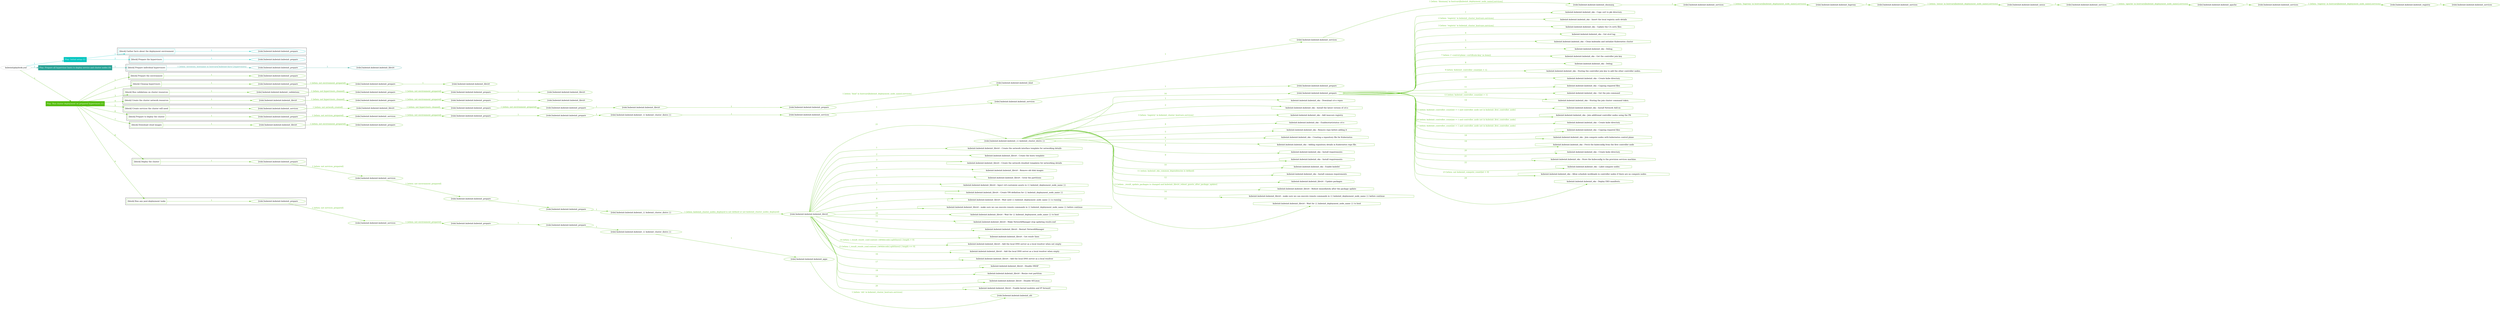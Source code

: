 digraph {
	graph [concentrate=true ordering=in rankdir=LR ratio=fill]
	edge [esep=5 sep=10]
	"kubeinit/playbook.yml" [id=root_node style=dotted]
	play_b2b6fc4a [label="Play: Initial setup (1)" color="#06c6c1" fontcolor="#ffffff" id=play_b2b6fc4a shape=box style=filled tooltip=localhost]
	"kubeinit/playbook.yml" -> play_b2b6fc4a [label="1 " color="#06c6c1" fontcolor="#06c6c1" id=edge_5f2867da labeltooltip="1 " tooltip="1 "]
	subgraph "kubeinit.kubeinit.kubeinit_prepare" {
		role_741cd48b [label="[role] kubeinit.kubeinit.kubeinit_prepare" color="#06c6c1" id=role_741cd48b tooltip="kubeinit.kubeinit.kubeinit_prepare"]
	}
	subgraph "kubeinit.kubeinit.kubeinit_prepare" {
		role_937c433e [label="[role] kubeinit.kubeinit.kubeinit_prepare" color="#06c6c1" id=role_937c433e tooltip="kubeinit.kubeinit.kubeinit_prepare"]
	}
	subgraph "Play: Initial setup (1)" {
		play_b2b6fc4a -> block_19969ffc [label=1 color="#06c6c1" fontcolor="#06c6c1" id=edge_69b855fc labeltooltip=1 tooltip=1]
		subgraph cluster_block_19969ffc {
			block_19969ffc [label="[block] Gather facts about the deployment environment" color="#06c6c1" id=block_19969ffc labeltooltip="Gather facts about the deployment environment" shape=box tooltip="Gather facts about the deployment environment"]
			block_19969ffc -> role_741cd48b [label="1 " color="#06c6c1" fontcolor="#06c6c1" id=edge_b704f8ea labeltooltip="1 " tooltip="1 "]
		}
		play_b2b6fc4a -> block_fceb0b27 [label=2 color="#06c6c1" fontcolor="#06c6c1" id=edge_4d1548db labeltooltip=2 tooltip=2]
		subgraph cluster_block_fceb0b27 {
			block_fceb0b27 [label="[block] Prepare the hypervisors" color="#06c6c1" id=block_fceb0b27 labeltooltip="Prepare the hypervisors" shape=box tooltip="Prepare the hypervisors"]
			block_fceb0b27 -> role_937c433e [label="1 " color="#06c6c1" fontcolor="#06c6c1" id=edge_d22a41a9 labeltooltip="1 " tooltip="1 "]
		}
	}
	play_5927ea03 [label="Play: Prepare all hypervisor hosts to deploy service and cluster nodes (0)" color="#2aa296" fontcolor="#ffffff" id=play_5927ea03 shape=box style=filled tooltip="Play: Prepare all hypervisor hosts to deploy service and cluster nodes (0)"]
	"kubeinit/playbook.yml" -> play_5927ea03 [label="2 " color="#2aa296" fontcolor="#2aa296" id=edge_2c62acb0 labeltooltip="2 " tooltip="2 "]
	subgraph "kubeinit.kubeinit.kubeinit_libvirt" {
		role_aad0ac37 [label="[role] kubeinit.kubeinit.kubeinit_libvirt" color="#2aa296" id=role_aad0ac37 tooltip="kubeinit.kubeinit.kubeinit_libvirt"]
	}
	subgraph "kubeinit.kubeinit.kubeinit_prepare" {
		role_a8a9d236 [label="[role] kubeinit.kubeinit.kubeinit_prepare" color="#2aa296" id=role_a8a9d236 tooltip="kubeinit.kubeinit.kubeinit_prepare"]
		role_a8a9d236 -> role_aad0ac37 [label="1 " color="#2aa296" fontcolor="#2aa296" id=edge_916a55eb labeltooltip="1 " tooltip="1 "]
	}
	subgraph "Play: Prepare all hypervisor hosts to deploy service and cluster nodes (0)" {
		play_5927ea03 -> block_832eb4ff [label=1 color="#2aa296" fontcolor="#2aa296" id=edge_a07905f7 labeltooltip=1 tooltip=1]
		subgraph cluster_block_832eb4ff {
			block_832eb4ff [label="[block] Prepare individual hypervisors" color="#2aa296" id=block_832eb4ff labeltooltip="Prepare individual hypervisors" shape=box tooltip="Prepare individual hypervisors"]
			block_832eb4ff -> role_a8a9d236 [label="1 [when: inventory_hostname in hostvars['kubeinit-facts'].hypervisors]" color="#2aa296" fontcolor="#2aa296" id=edge_050f7978 labeltooltip="1 [when: inventory_hostname in hostvars['kubeinit-facts'].hypervisors]" tooltip="1 [when: inventory_hostname in hostvars['kubeinit-facts'].hypervisors]"]
		}
	}
	play_563e5e03 [label="Play: Run cluster deployment on prepared hypervisors (1)" color="#55bd0f" fontcolor="#ffffff" id=play_563e5e03 shape=box style=filled tooltip=localhost]
	"kubeinit/playbook.yml" -> play_563e5e03 [label="3 " color="#55bd0f" fontcolor="#55bd0f" id=edge_37b553ad labeltooltip="3 " tooltip="3 "]
	subgraph "kubeinit.kubeinit.kubeinit_prepare" {
		role_10102417 [label="[role] kubeinit.kubeinit.kubeinit_prepare" color="#55bd0f" id=role_10102417 tooltip="kubeinit.kubeinit.kubeinit_prepare"]
	}
	subgraph "kubeinit.kubeinit.kubeinit_libvirt" {
		role_d0c4c673 [label="[role] kubeinit.kubeinit.kubeinit_libvirt" color="#55bd0f" id=role_d0c4c673 tooltip="kubeinit.kubeinit.kubeinit_libvirt"]
	}
	subgraph "kubeinit.kubeinit.kubeinit_prepare" {
		role_d34225a6 [label="[role] kubeinit.kubeinit.kubeinit_prepare" color="#55bd0f" id=role_d34225a6 tooltip="kubeinit.kubeinit.kubeinit_prepare"]
		role_d34225a6 -> role_d0c4c673 [label="1 " color="#55bd0f" fontcolor="#55bd0f" id=edge_bab043e2 labeltooltip="1 " tooltip="1 "]
	}
	subgraph "kubeinit.kubeinit.kubeinit_prepare" {
		role_d63dead7 [label="[role] kubeinit.kubeinit.kubeinit_prepare" color="#55bd0f" id=role_d63dead7 tooltip="kubeinit.kubeinit.kubeinit_prepare"]
		role_d63dead7 -> role_d34225a6 [label="1 [when: not environment_prepared]" color="#55bd0f" fontcolor="#55bd0f" id=edge_386b11c7 labeltooltip="1 [when: not environment_prepared]" tooltip="1 [when: not environment_prepared]"]
	}
	subgraph "kubeinit.kubeinit.kubeinit_libvirt" {
		role_4afd74bc [label="[role] kubeinit.kubeinit.kubeinit_libvirt" color="#55bd0f" id=role_4afd74bc tooltip="kubeinit.kubeinit.kubeinit_libvirt"]
	}
	subgraph "kubeinit.kubeinit.kubeinit_prepare" {
		role_6ba8f5cf [label="[role] kubeinit.kubeinit.kubeinit_prepare" color="#55bd0f" id=role_6ba8f5cf tooltip="kubeinit.kubeinit.kubeinit_prepare"]
		role_6ba8f5cf -> role_4afd74bc [label="1 " color="#55bd0f" fontcolor="#55bd0f" id=edge_7a4acb1f labeltooltip="1 " tooltip="1 "]
	}
	subgraph "kubeinit.kubeinit.kubeinit_prepare" {
		role_b59cb6fd [label="[role] kubeinit.kubeinit.kubeinit_prepare" color="#55bd0f" id=role_b59cb6fd tooltip="kubeinit.kubeinit.kubeinit_prepare"]
		role_b59cb6fd -> role_6ba8f5cf [label="1 [when: not environment_prepared]" color="#55bd0f" fontcolor="#55bd0f" id=edge_c06cda67 labeltooltip="1 [when: not environment_prepared]" tooltip="1 [when: not environment_prepared]"]
	}
	subgraph "kubeinit.kubeinit.kubeinit_validations" {
		role_86a7cd04 [label="[role] kubeinit.kubeinit.kubeinit_validations" color="#55bd0f" id=role_86a7cd04 tooltip="kubeinit.kubeinit.kubeinit_validations"]
		role_86a7cd04 -> role_b59cb6fd [label="1 [when: not hypervisors_cleaned]" color="#55bd0f" fontcolor="#55bd0f" id=edge_0f6f0036 labeltooltip="1 [when: not hypervisors_cleaned]" tooltip="1 [when: not hypervisors_cleaned]"]
	}
	subgraph "kubeinit.kubeinit.kubeinit_libvirt" {
		role_45c4d26a [label="[role] kubeinit.kubeinit.kubeinit_libvirt" color="#55bd0f" id=role_45c4d26a tooltip="kubeinit.kubeinit.kubeinit_libvirt"]
	}
	subgraph "kubeinit.kubeinit.kubeinit_prepare" {
		role_10839126 [label="[role] kubeinit.kubeinit.kubeinit_prepare" color="#55bd0f" id=role_10839126 tooltip="kubeinit.kubeinit.kubeinit_prepare"]
		role_10839126 -> role_45c4d26a [label="1 " color="#55bd0f" fontcolor="#55bd0f" id=edge_d6fa26e1 labeltooltip="1 " tooltip="1 "]
	}
	subgraph "kubeinit.kubeinit.kubeinit_prepare" {
		role_b519ceab [label="[role] kubeinit.kubeinit.kubeinit_prepare" color="#55bd0f" id=role_b519ceab tooltip="kubeinit.kubeinit.kubeinit_prepare"]
		role_b519ceab -> role_10839126 [label="1 [when: not environment_prepared]" color="#55bd0f" fontcolor="#55bd0f" id=edge_055131c8 labeltooltip="1 [when: not environment_prepared]" tooltip="1 [when: not environment_prepared]"]
	}
	subgraph "kubeinit.kubeinit.kubeinit_libvirt" {
		role_a4c10b43 [label="[role] kubeinit.kubeinit.kubeinit_libvirt" color="#55bd0f" id=role_a4c10b43 tooltip="kubeinit.kubeinit.kubeinit_libvirt"]
		role_a4c10b43 -> role_b519ceab [label="1 [when: not hypervisors_cleaned]" color="#55bd0f" fontcolor="#55bd0f" id=edge_ba63c281 labeltooltip="1 [when: not hypervisors_cleaned]" tooltip="1 [when: not hypervisors_cleaned]"]
	}
	subgraph "kubeinit.kubeinit.kubeinit_services" {
		role_ce36934d [label="[role] kubeinit.kubeinit.kubeinit_services" color="#55bd0f" id=role_ce36934d tooltip="kubeinit.kubeinit.kubeinit_services"]
	}
	subgraph "kubeinit.kubeinit.kubeinit_registry" {
		role_f4d86122 [label="[role] kubeinit.kubeinit.kubeinit_registry" color="#55bd0f" id=role_f4d86122 tooltip="kubeinit.kubeinit.kubeinit_registry"]
		role_f4d86122 -> role_ce36934d [label="1 " color="#55bd0f" fontcolor="#55bd0f" id=edge_75db94f6 labeltooltip="1 " tooltip="1 "]
	}
	subgraph "kubeinit.kubeinit.kubeinit_services" {
		role_35197287 [label="[role] kubeinit.kubeinit.kubeinit_services" color="#55bd0f" id=role_35197287 tooltip="kubeinit.kubeinit.kubeinit_services"]
		role_35197287 -> role_f4d86122 [label="1 [when: 'registry' in hostvars[kubeinit_deployment_node_name].services]" color="#55bd0f" fontcolor="#55bd0f" id=edge_65f5cc12 labeltooltip="1 [when: 'registry' in hostvars[kubeinit_deployment_node_name].services]" tooltip="1 [when: 'registry' in hostvars[kubeinit_deployment_node_name].services]"]
	}
	subgraph "kubeinit.kubeinit.kubeinit_apache" {
		role_917d1aba [label="[role] kubeinit.kubeinit.kubeinit_apache" color="#55bd0f" id=role_917d1aba tooltip="kubeinit.kubeinit.kubeinit_apache"]
		role_917d1aba -> role_35197287 [label="1 " color="#55bd0f" fontcolor="#55bd0f" id=edge_29d5b2fc labeltooltip="1 " tooltip="1 "]
	}
	subgraph "kubeinit.kubeinit.kubeinit_services" {
		role_b988384f [label="[role] kubeinit.kubeinit.kubeinit_services" color="#55bd0f" id=role_b988384f tooltip="kubeinit.kubeinit.kubeinit_services"]
		role_b988384f -> role_917d1aba [label="1 [when: 'apache' in hostvars[kubeinit_deployment_node_name].services]" color="#55bd0f" fontcolor="#55bd0f" id=edge_edc8d275 labeltooltip="1 [when: 'apache' in hostvars[kubeinit_deployment_node_name].services]" tooltip="1 [when: 'apache' in hostvars[kubeinit_deployment_node_name].services]"]
	}
	subgraph "kubeinit.kubeinit.kubeinit_nexus" {
		role_ad51a89b [label="[role] kubeinit.kubeinit.kubeinit_nexus" color="#55bd0f" id=role_ad51a89b tooltip="kubeinit.kubeinit.kubeinit_nexus"]
		role_ad51a89b -> role_b988384f [label="1 " color="#55bd0f" fontcolor="#55bd0f" id=edge_428f7feb labeltooltip="1 " tooltip="1 "]
	}
	subgraph "kubeinit.kubeinit.kubeinit_services" {
		role_0404eaf1 [label="[role] kubeinit.kubeinit.kubeinit_services" color="#55bd0f" id=role_0404eaf1 tooltip="kubeinit.kubeinit.kubeinit_services"]
		role_0404eaf1 -> role_ad51a89b [label="1 [when: 'nexus' in hostvars[kubeinit_deployment_node_name].services]" color="#55bd0f" fontcolor="#55bd0f" id=edge_8b7b7d7d labeltooltip="1 [when: 'nexus' in hostvars[kubeinit_deployment_node_name].services]" tooltip="1 [when: 'nexus' in hostvars[kubeinit_deployment_node_name].services]"]
	}
	subgraph "kubeinit.kubeinit.kubeinit_haproxy" {
		role_17e026fd [label="[role] kubeinit.kubeinit.kubeinit_haproxy" color="#55bd0f" id=role_17e026fd tooltip="kubeinit.kubeinit.kubeinit_haproxy"]
		role_17e026fd -> role_0404eaf1 [label="1 " color="#55bd0f" fontcolor="#55bd0f" id=edge_13f51922 labeltooltip="1 " tooltip="1 "]
	}
	subgraph "kubeinit.kubeinit.kubeinit_services" {
		role_36fee0bf [label="[role] kubeinit.kubeinit.kubeinit_services" color="#55bd0f" id=role_36fee0bf tooltip="kubeinit.kubeinit.kubeinit_services"]
		role_36fee0bf -> role_17e026fd [label="1 [when: 'haproxy' in hostvars[kubeinit_deployment_node_name].services]" color="#55bd0f" fontcolor="#55bd0f" id=edge_af9dd6d4 labeltooltip="1 [when: 'haproxy' in hostvars[kubeinit_deployment_node_name].services]" tooltip="1 [when: 'haproxy' in hostvars[kubeinit_deployment_node_name].services]"]
	}
	subgraph "kubeinit.kubeinit.kubeinit_dnsmasq" {
		role_3d569c0d [label="[role] kubeinit.kubeinit.kubeinit_dnsmasq" color="#55bd0f" id=role_3d569c0d tooltip="kubeinit.kubeinit.kubeinit_dnsmasq"]
		role_3d569c0d -> role_36fee0bf [label="1 " color="#55bd0f" fontcolor="#55bd0f" id=edge_fbdf90ea labeltooltip="1 " tooltip="1 "]
	}
	subgraph "kubeinit.kubeinit.kubeinit_services" {
		role_f377785f [label="[role] kubeinit.kubeinit.kubeinit_services" color="#55bd0f" id=role_f377785f tooltip="kubeinit.kubeinit.kubeinit_services"]
		role_f377785f -> role_3d569c0d [label="1 [when: 'dnsmasq' in hostvars[kubeinit_deployment_node_name].services]" color="#55bd0f" fontcolor="#55bd0f" id=edge_5c68e9f8 labeltooltip="1 [when: 'dnsmasq' in hostvars[kubeinit_deployment_node_name].services]" tooltip="1 [when: 'dnsmasq' in hostvars[kubeinit_deployment_node_name].services]"]
	}
	subgraph "kubeinit.kubeinit.kubeinit_bind" {
		role_91557c99 [label="[role] kubeinit.kubeinit.kubeinit_bind" color="#55bd0f" id=role_91557c99 tooltip="kubeinit.kubeinit.kubeinit_bind"]
		role_91557c99 -> role_f377785f [label="1 " color="#55bd0f" fontcolor="#55bd0f" id=edge_5e215e29 labeltooltip="1 " tooltip="1 "]
	}
	subgraph "kubeinit.kubeinit.kubeinit_prepare" {
		role_6fe5c7c0 [label="[role] kubeinit.kubeinit.kubeinit_prepare" color="#55bd0f" id=role_6fe5c7c0 tooltip="kubeinit.kubeinit.kubeinit_prepare"]
		role_6fe5c7c0 -> role_91557c99 [label="1 [when: 'bind' in hostvars[kubeinit_deployment_node_name].services]" color="#55bd0f" fontcolor="#55bd0f" id=edge_e9dbfb43 labeltooltip="1 [when: 'bind' in hostvars[kubeinit_deployment_node_name].services]" tooltip="1 [when: 'bind' in hostvars[kubeinit_deployment_node_name].services]"]
	}
	subgraph "kubeinit.kubeinit.kubeinit_libvirt" {
		role_616cead2 [label="[role] kubeinit.kubeinit.kubeinit_libvirt" color="#55bd0f" id=role_616cead2 tooltip="kubeinit.kubeinit.kubeinit_libvirt"]
		role_616cead2 -> role_6fe5c7c0 [label="1 " color="#55bd0f" fontcolor="#55bd0f" id=edge_16de2ac9 labeltooltip="1 " tooltip="1 "]
	}
	subgraph "kubeinit.kubeinit.kubeinit_prepare" {
		role_6526bb1b [label="[role] kubeinit.kubeinit.kubeinit_prepare" color="#55bd0f" id=role_6526bb1b tooltip="kubeinit.kubeinit.kubeinit_prepare"]
		role_6526bb1b -> role_616cead2 [label="1 " color="#55bd0f" fontcolor="#55bd0f" id=edge_0bfffe31 labeltooltip="1 " tooltip="1 "]
	}
	subgraph "kubeinit.kubeinit.kubeinit_prepare" {
		role_2f5234d2 [label="[role] kubeinit.kubeinit.kubeinit_prepare" color="#55bd0f" id=role_2f5234d2 tooltip="kubeinit.kubeinit.kubeinit_prepare"]
		role_2f5234d2 -> role_6526bb1b [label="1 [when: not environment_prepared]" color="#55bd0f" fontcolor="#55bd0f" id=edge_43a824c7 labeltooltip="1 [when: not environment_prepared]" tooltip="1 [when: not environment_prepared]"]
	}
	subgraph "kubeinit.kubeinit.kubeinit_libvirt" {
		role_86f82382 [label="[role] kubeinit.kubeinit.kubeinit_libvirt" color="#55bd0f" id=role_86f82382 tooltip="kubeinit.kubeinit.kubeinit_libvirt"]
		role_86f82382 -> role_2f5234d2 [label="1 [when: not hypervisors_cleaned]" color="#55bd0f" fontcolor="#55bd0f" id=edge_ccdfbb26 labeltooltip="1 [when: not hypervisors_cleaned]" tooltip="1 [when: not hypervisors_cleaned]"]
	}
	subgraph "kubeinit.kubeinit.kubeinit_services" {
		role_3c79b5a8 [label="[role] kubeinit.kubeinit.kubeinit_services" color="#55bd0f" id=role_3c79b5a8 tooltip="kubeinit.kubeinit.kubeinit_services"]
		role_3c79b5a8 -> role_86f82382 [label="1 [when: not network_created]" color="#55bd0f" fontcolor="#55bd0f" id=edge_27bfa1a5 labeltooltip="1 [when: not network_created]" tooltip="1 [when: not network_created]"]
	}
	subgraph "kubeinit.kubeinit.kubeinit_prepare" {
		role_a17ab797 [label="[role] kubeinit.kubeinit.kubeinit_prepare" color="#55bd0f" id=role_a17ab797 tooltip="kubeinit.kubeinit.kubeinit_prepare"]
	}
	subgraph "kubeinit.kubeinit.kubeinit_services" {
		role_e55d3dff [label="[role] kubeinit.kubeinit.kubeinit_services" color="#55bd0f" id=role_e55d3dff tooltip="kubeinit.kubeinit.kubeinit_services"]
		role_e55d3dff -> role_a17ab797 [label="1 " color="#55bd0f" fontcolor="#55bd0f" id=edge_d8895a42 labeltooltip="1 " tooltip="1 "]
	}
	subgraph "kubeinit.kubeinit.kubeinit_services" {
		role_753983d5 [label="[role] kubeinit.kubeinit.kubeinit_services" color="#55bd0f" id=role_753983d5 tooltip="kubeinit.kubeinit.kubeinit_services"]
		role_753983d5 -> role_e55d3dff [label="1 " color="#55bd0f" fontcolor="#55bd0f" id=edge_42b8aefe labeltooltip="1 " tooltip="1 "]
	}
	subgraph "kubeinit.kubeinit.kubeinit_{{ kubeinit_cluster_distro }}" {
		role_df19e21a [label="[role] kubeinit.kubeinit.kubeinit_{{ kubeinit_cluster_distro }}" color="#55bd0f" id=role_df19e21a tooltip="kubeinit.kubeinit.kubeinit_{{ kubeinit_cluster_distro }}"]
		role_df19e21a -> role_753983d5 [label="1 " color="#55bd0f" fontcolor="#55bd0f" id=edge_6b7bbad1 labeltooltip="1 " tooltip="1 "]
	}
	subgraph "kubeinit.kubeinit.kubeinit_prepare" {
		role_f56985d6 [label="[role] kubeinit.kubeinit.kubeinit_prepare" color="#55bd0f" id=role_f56985d6 tooltip="kubeinit.kubeinit.kubeinit_prepare"]
		role_f56985d6 -> role_df19e21a [label="1 " color="#55bd0f" fontcolor="#55bd0f" id=edge_5865b119 labeltooltip="1 " tooltip="1 "]
	}
	subgraph "kubeinit.kubeinit.kubeinit_prepare" {
		role_063dc4be [label="[role] kubeinit.kubeinit.kubeinit_prepare" color="#55bd0f" id=role_063dc4be tooltip="kubeinit.kubeinit.kubeinit_prepare"]
		role_063dc4be -> role_f56985d6 [label="1 " color="#55bd0f" fontcolor="#55bd0f" id=edge_40dc8620 labeltooltip="1 " tooltip="1 "]
	}
	subgraph "kubeinit.kubeinit.kubeinit_services" {
		role_98aaf538 [label="[role] kubeinit.kubeinit.kubeinit_services" color="#55bd0f" id=role_98aaf538 tooltip="kubeinit.kubeinit.kubeinit_services"]
		role_98aaf538 -> role_063dc4be [label="1 [when: not environment_prepared]" color="#55bd0f" fontcolor="#55bd0f" id=edge_b28569bf labeltooltip="1 [when: not environment_prepared]" tooltip="1 [when: not environment_prepared]"]
	}
	subgraph "kubeinit.kubeinit.kubeinit_prepare" {
		role_44e07fd7 [label="[role] kubeinit.kubeinit.kubeinit_prepare" color="#55bd0f" id=role_44e07fd7 tooltip="kubeinit.kubeinit.kubeinit_prepare"]
		role_44e07fd7 -> role_98aaf538 [label="1 [when: not services_prepared]" color="#55bd0f" fontcolor="#55bd0f" id=edge_7c29568b labeltooltip="1 [when: not services_prepared]" tooltip="1 [when: not services_prepared]"]
	}
	subgraph "kubeinit.kubeinit.kubeinit_prepare" {
		role_a0cf495c [label="[role] kubeinit.kubeinit.kubeinit_prepare" color="#55bd0f" id=role_a0cf495c tooltip="kubeinit.kubeinit.kubeinit_prepare"]
	}
	subgraph "kubeinit.kubeinit.kubeinit_libvirt" {
		role_dc7e950a [label="[role] kubeinit.kubeinit.kubeinit_libvirt" color="#55bd0f" id=role_dc7e950a tooltip="kubeinit.kubeinit.kubeinit_libvirt"]
		role_dc7e950a -> role_a0cf495c [label="1 [when: not environment_prepared]" color="#55bd0f" fontcolor="#55bd0f" id=edge_6dffb236 labeltooltip="1 [when: not environment_prepared]" tooltip="1 [when: not environment_prepared]"]
	}
	subgraph "kubeinit.kubeinit.kubeinit_prepare" {
		role_6c5bedc7 [label="[role] kubeinit.kubeinit.kubeinit_prepare" color="#55bd0f" id=role_6c5bedc7 tooltip="kubeinit.kubeinit.kubeinit_prepare"]
		task_6e0f879b [label="kubeinit.kubeinit.kubeinit_eks : Copy cert to pki directory" color="#55bd0f" id=task_6e0f879b shape=octagon tooltip="kubeinit.kubeinit.kubeinit_eks : Copy cert to pki directory"]
		role_6c5bedc7 -> task_6e0f879b [label="1 " color="#55bd0f" fontcolor="#55bd0f" id=edge_49c97644 labeltooltip="1 " tooltip="1 "]
		task_5417537b [label="kubeinit.kubeinit.kubeinit_eks : Insert the local registry auth details" color="#55bd0f" id=task_5417537b shape=octagon tooltip="kubeinit.kubeinit.kubeinit_eks : Insert the local registry auth details"]
		role_6c5bedc7 -> task_5417537b [label="2 [when: 'registry' in kubeinit_cluster_hostvars.services]" color="#55bd0f" fontcolor="#55bd0f" id=edge_ba0eb10b labeltooltip="2 [when: 'registry' in kubeinit_cluster_hostvars.services]" tooltip="2 [when: 'registry' in kubeinit_cluster_hostvars.services]"]
		task_dd6b87aa [label="kubeinit.kubeinit.kubeinit_eks : Update the CA certs files" color="#55bd0f" id=task_dd6b87aa shape=octagon tooltip="kubeinit.kubeinit.kubeinit_eks : Update the CA certs files"]
		role_6c5bedc7 -> task_dd6b87aa [label="3 [when: 'registry' in kubeinit_cluster_hostvars.services]" color="#55bd0f" fontcolor="#55bd0f" id=edge_cd67417b labeltooltip="3 [when: 'registry' in kubeinit_cluster_hostvars.services]" tooltip="3 [when: 'registry' in kubeinit_cluster_hostvars.services]"]
		task_59e36f32 [label="kubeinit.kubeinit.kubeinit_eks : Get etcd tag" color="#55bd0f" id=task_59e36f32 shape=octagon tooltip="kubeinit.kubeinit.kubeinit_eks : Get etcd tag"]
		role_6c5bedc7 -> task_59e36f32 [label="4 " color="#55bd0f" fontcolor="#55bd0f" id=edge_f5d36162 labeltooltip="4 " tooltip="4 "]
		task_3682e025 [label="kubeinit.kubeinit.kubeinit_eks : Clean kubeadm and initialize Kubernetes cluster" color="#55bd0f" id=task_3682e025 shape=octagon tooltip="kubeinit.kubeinit.kubeinit_eks : Clean kubeadm and initialize Kubernetes cluster"]
		role_6c5bedc7 -> task_3682e025 [label="5 " color="#55bd0f" fontcolor="#55bd0f" id=edge_227a28a5 labeltooltip="5 " tooltip="5 "]
		task_2a9cd0e5 [label="kubeinit.kubeinit.kubeinit_eks : Debug" color="#55bd0f" id=task_2a9cd0e5 shape=octagon tooltip="kubeinit.kubeinit.kubeinit_eks : Debug"]
		role_6c5bedc7 -> task_2a9cd0e5 [label="6 " color="#55bd0f" fontcolor="#55bd0f" id=edge_f94942d4 labeltooltip="6 " tooltip="6 "]
		task_d2b61e2e [label="kubeinit.kubeinit.kubeinit_eks : Get the controller join key" color="#55bd0f" id=task_d2b61e2e shape=octagon tooltip="kubeinit.kubeinit.kubeinit_eks : Get the controller join key"]
		role_6c5bedc7 -> task_d2b61e2e [label="7 [when: ('--control-plane --certificate-key' in item)]" color="#55bd0f" fontcolor="#55bd0f" id=edge_652797b3 labeltooltip="7 [when: ('--control-plane --certificate-key' in item)]" tooltip="7 [when: ('--control-plane --certificate-key' in item)]"]
		task_031cf492 [label="kubeinit.kubeinit.kubeinit_eks : Debug" color="#55bd0f" id=task_031cf492 shape=octagon tooltip="kubeinit.kubeinit.kubeinit_eks : Debug"]
		role_6c5bedc7 -> task_031cf492 [label="8 " color="#55bd0f" fontcolor="#55bd0f" id=edge_c0bb67ae labeltooltip="8 " tooltip="8 "]
		task_c50d70de [label="kubeinit.kubeinit.kubeinit_eks : Storing the controller join key to add the other controller nodes." color="#55bd0f" id=task_c50d70de shape=octagon tooltip="kubeinit.kubeinit.kubeinit_eks : Storing the controller join key to add the other controller nodes."]
		role_6c5bedc7 -> task_c50d70de [label="9 [when: kubeinit_controller_count|int > 1]" color="#55bd0f" fontcolor="#55bd0f" id=edge_a7b4152d labeltooltip="9 [when: kubeinit_controller_count|int > 1]" tooltip="9 [when: kubeinit_controller_count|int > 1]"]
		task_c6c41fb7 [label="kubeinit.kubeinit.kubeinit_eks : Create kube directory" color="#55bd0f" id=task_c6c41fb7 shape=octagon tooltip="kubeinit.kubeinit.kubeinit_eks : Create kube directory"]
		role_6c5bedc7 -> task_c6c41fb7 [label="10 " color="#55bd0f" fontcolor="#55bd0f" id=edge_5abb5e0b labeltooltip="10 " tooltip="10 "]
		task_4dad8872 [label="kubeinit.kubeinit.kubeinit_eks : Copying required files" color="#55bd0f" id=task_4dad8872 shape=octagon tooltip="kubeinit.kubeinit.kubeinit_eks : Copying required files"]
		role_6c5bedc7 -> task_4dad8872 [label="11 " color="#55bd0f" fontcolor="#55bd0f" id=edge_f4fdfb11 labeltooltip="11 " tooltip="11 "]
		task_675c75d3 [label="kubeinit.kubeinit.kubeinit_eks : Get the join command" color="#55bd0f" id=task_675c75d3 shape=octagon tooltip="kubeinit.kubeinit.kubeinit_eks : Get the join command"]
		role_6c5bedc7 -> task_675c75d3 [label="12 " color="#55bd0f" fontcolor="#55bd0f" id=edge_4b3bfb47 labeltooltip="12 " tooltip="12 "]
		task_d30171ff [label="kubeinit.kubeinit.kubeinit_eks : Storing the join cluster command token." color="#55bd0f" id=task_d30171ff shape=octagon tooltip="kubeinit.kubeinit.kubeinit_eks : Storing the join cluster command token."]
		role_6c5bedc7 -> task_d30171ff [label="13 [when: kubeinit_controller_count|int > 1]" color="#55bd0f" fontcolor="#55bd0f" id=edge_fc35f903 labeltooltip="13 [when: kubeinit_controller_count|int > 1]" tooltip="13 [when: kubeinit_controller_count|int > 1]"]
		task_c9f4bf2e [label="kubeinit.kubeinit.kubeinit_eks : Install Network Add-on" color="#55bd0f" id=task_c9f4bf2e shape=octagon tooltip="kubeinit.kubeinit.kubeinit_eks : Install Network Add-on"]
		role_6c5bedc7 -> task_c9f4bf2e [label="14 " color="#55bd0f" fontcolor="#55bd0f" id=edge_b0cc0cdb labeltooltip="14 " tooltip="14 "]
		task_2c3be7a7 [label="kubeinit.kubeinit.kubeinit_eks : Join additional controller nodes using the PK" color="#55bd0f" id=task_2c3be7a7 shape=octagon tooltip="kubeinit.kubeinit.kubeinit_eks : Join additional controller nodes using the PK"]
		role_6c5bedc7 -> task_2c3be7a7 [label="15 [when: kubeinit_controller_count|int > 1 and controller_node not in kubeinit_first_controller_node]" color="#55bd0f" fontcolor="#55bd0f" id=edge_65e3809f labeltooltip="15 [when: kubeinit_controller_count|int > 1 and controller_node not in kubeinit_first_controller_node]" tooltip="15 [when: kubeinit_controller_count|int > 1 and controller_node not in kubeinit_first_controller_node]"]
		task_fb5ee749 [label="kubeinit.kubeinit.kubeinit_eks : Create kube directory" color="#55bd0f" id=task_fb5ee749 shape=octagon tooltip="kubeinit.kubeinit.kubeinit_eks : Create kube directory"]
		role_6c5bedc7 -> task_fb5ee749 [label="16 [when: kubeinit_controller_count|int > 1 and controller_node not in kubeinit_first_controller_node]" color="#55bd0f" fontcolor="#55bd0f" id=edge_cef201e7 labeltooltip="16 [when: kubeinit_controller_count|int > 1 and controller_node not in kubeinit_first_controller_node]" tooltip="16 [when: kubeinit_controller_count|int > 1 and controller_node not in kubeinit_first_controller_node]"]
		task_b5a5e94a [label="kubeinit.kubeinit.kubeinit_eks : Copying required files" color="#55bd0f" id=task_b5a5e94a shape=octagon tooltip="kubeinit.kubeinit.kubeinit_eks : Copying required files"]
		role_6c5bedc7 -> task_b5a5e94a [label="17 [when: kubeinit_controller_count|int > 1 and controller_node not in kubeinit_first_controller_node]" color="#55bd0f" fontcolor="#55bd0f" id=edge_903628ae labeltooltip="17 [when: kubeinit_controller_count|int > 1 and controller_node not in kubeinit_first_controller_node]" tooltip="17 [when: kubeinit_controller_count|int > 1 and controller_node not in kubeinit_first_controller_node]"]
		task_41e34795 [label="kubeinit.kubeinit.kubeinit_eks : Join compute nodes with kubernetes control plane" color="#55bd0f" id=task_41e34795 shape=octagon tooltip="kubeinit.kubeinit.kubeinit_eks : Join compute nodes with kubernetes control plane"]
		role_6c5bedc7 -> task_41e34795 [label="18 " color="#55bd0f" fontcolor="#55bd0f" id=edge_9020c46f labeltooltip="18 " tooltip="18 "]
		task_61515212 [label="kubeinit.kubeinit.kubeinit_eks : Fetch the kubeconfig from the first controller node" color="#55bd0f" id=task_61515212 shape=octagon tooltip="kubeinit.kubeinit.kubeinit_eks : Fetch the kubeconfig from the first controller node"]
		role_6c5bedc7 -> task_61515212 [label="19 " color="#55bd0f" fontcolor="#55bd0f" id=edge_e1d7ec74 labeltooltip="19 " tooltip="19 "]
		task_53f459e6 [label="kubeinit.kubeinit.kubeinit_eks : Create kube directory" color="#55bd0f" id=task_53f459e6 shape=octagon tooltip="kubeinit.kubeinit.kubeinit_eks : Create kube directory"]
		role_6c5bedc7 -> task_53f459e6 [label="20 " color="#55bd0f" fontcolor="#55bd0f" id=edge_be3680da labeltooltip="20 " tooltip="20 "]
		task_1e63da56 [label="kubeinit.kubeinit.kubeinit_eks : Store the kubeconfig to the provision services machine." color="#55bd0f" id=task_1e63da56 shape=octagon tooltip="kubeinit.kubeinit.kubeinit_eks : Store the kubeconfig to the provision services machine."]
		role_6c5bedc7 -> task_1e63da56 [label="21 " color="#55bd0f" fontcolor="#55bd0f" id=edge_a21c7a07 labeltooltip="21 " tooltip="21 "]
		task_6816a950 [label="kubeinit.kubeinit.kubeinit_eks : Label compute nodes" color="#55bd0f" id=task_6816a950 shape=octagon tooltip="kubeinit.kubeinit.kubeinit_eks : Label compute nodes"]
		role_6c5bedc7 -> task_6816a950 [label="22 " color="#55bd0f" fontcolor="#55bd0f" id=edge_9a0d5d3f labeltooltip="22 " tooltip="22 "]
		task_7feea789 [label="kubeinit.kubeinit.kubeinit_eks : Allow schedule workloads in controller nodes if there are no compute nodes" color="#55bd0f" id=task_7feea789 shape=octagon tooltip="kubeinit.kubeinit.kubeinit_eks : Allow schedule workloads in controller nodes if there are no compute nodes"]
		role_6c5bedc7 -> task_7feea789 [label="23 [when: not kubeinit_compute_count|int > 0]" color="#55bd0f" fontcolor="#55bd0f" id=edge_cf2c75ed labeltooltip="23 [when: not kubeinit_compute_count|int > 0]" tooltip="23 [when: not kubeinit_compute_count|int > 0]"]
		task_c3837111 [label="kubeinit.kubeinit.kubeinit_eks : Deploy EKS manifests." color="#55bd0f" id=task_c3837111 shape=octagon tooltip="kubeinit.kubeinit.kubeinit_eks : Deploy EKS manifests."]
		role_6c5bedc7 -> task_c3837111 [label="24 " color="#55bd0f" fontcolor="#55bd0f" id=edge_825f4ced labeltooltip="24 " tooltip="24 "]
	}
	subgraph "kubeinit.kubeinit.kubeinit_{{ kubeinit_cluster_distro }}" {
		role_54cfb59c [label="[role] kubeinit.kubeinit.kubeinit_{{ kubeinit_cluster_distro }}" color="#55bd0f" id=role_54cfb59c tooltip="kubeinit.kubeinit.kubeinit_{{ kubeinit_cluster_distro }}"]
		task_9127cbfe [label="kubeinit.kubeinit.kubeinit_eks : Download cri-o repos" color="#55bd0f" id=task_9127cbfe shape=octagon tooltip="kubeinit.kubeinit.kubeinit_eks : Download cri-o repos"]
		role_54cfb59c -> task_9127cbfe [label="1 " color="#55bd0f" fontcolor="#55bd0f" id=edge_ea713248 labeltooltip="1 " tooltip="1 "]
		task_879512de [label="kubeinit.kubeinit.kubeinit_eks : Install the latest version of cri-o" color="#55bd0f" id=task_879512de shape=octagon tooltip="kubeinit.kubeinit.kubeinit_eks : Install the latest version of cri-o"]
		role_54cfb59c -> task_879512de [label="2 " color="#55bd0f" fontcolor="#55bd0f" id=edge_8c258de2 labeltooltip="2 " tooltip="2 "]
		task_298cce9e [label="kubeinit.kubeinit.kubeinit_eks : Add insecure registry" color="#55bd0f" id=task_298cce9e shape=octagon tooltip="kubeinit.kubeinit.kubeinit_eks : Add insecure registry"]
		role_54cfb59c -> task_298cce9e [label="3 [when: 'registry' in kubeinit_cluster_hostvars.services]" color="#55bd0f" fontcolor="#55bd0f" id=edge_31eeef80 labeltooltip="3 [when: 'registry' in kubeinit_cluster_hostvars.services]" tooltip="3 [when: 'registry' in kubeinit_cluster_hostvars.services]"]
		task_81ae749f [label="kubeinit.kubeinit.kubeinit_eks : Enable/start/status cri-o" color="#55bd0f" id=task_81ae749f shape=octagon tooltip="kubeinit.kubeinit.kubeinit_eks : Enable/start/status cri-o"]
		role_54cfb59c -> task_81ae749f [label="4 " color="#55bd0f" fontcolor="#55bd0f" id=edge_cee3953f labeltooltip="4 " tooltip="4 "]
		task_d23946e1 [label="kubeinit.kubeinit.kubeinit_eks : Remove repo before adding it" color="#55bd0f" id=task_d23946e1 shape=octagon tooltip="kubeinit.kubeinit.kubeinit_eks : Remove repo before adding it"]
		role_54cfb59c -> task_d23946e1 [label="5 " color="#55bd0f" fontcolor="#55bd0f" id=edge_29c7120e labeltooltip="5 " tooltip="5 "]
		task_500aeaf9 [label="kubeinit.kubeinit.kubeinit_eks : Creating a repository file for Kubernetes" color="#55bd0f" id=task_500aeaf9 shape=octagon tooltip="kubeinit.kubeinit.kubeinit_eks : Creating a repository file for Kubernetes"]
		role_54cfb59c -> task_500aeaf9 [label="6 " color="#55bd0f" fontcolor="#55bd0f" id=edge_48375fb0 labeltooltip="6 " tooltip="6 "]
		task_7e90bbed [label="kubeinit.kubeinit.kubeinit_eks : Adding repository details in Kubernetes repo file." color="#55bd0f" id=task_7e90bbed shape=octagon tooltip="kubeinit.kubeinit.kubeinit_eks : Adding repository details in Kubernetes repo file."]
		role_54cfb59c -> task_7e90bbed [label="7 " color="#55bd0f" fontcolor="#55bd0f" id=edge_7cf19a52 labeltooltip="7 " tooltip="7 "]
		task_21a0ca4f [label="kubeinit.kubeinit.kubeinit_eks : Install requirements" color="#55bd0f" id=task_21a0ca4f shape=octagon tooltip="kubeinit.kubeinit.kubeinit_eks : Install requirements"]
		role_54cfb59c -> task_21a0ca4f [label="8 " color="#55bd0f" fontcolor="#55bd0f" id=edge_42ee2acd labeltooltip="8 " tooltip="8 "]
		task_f0745415 [label="kubeinit.kubeinit.kubeinit_eks : Install requirements" color="#55bd0f" id=task_f0745415 shape=octagon tooltip="kubeinit.kubeinit.kubeinit_eks : Install requirements"]
		role_54cfb59c -> task_f0745415 [label="9 " color="#55bd0f" fontcolor="#55bd0f" id=edge_6d0e33df labeltooltip="9 " tooltip="9 "]
		task_bab0f17c [label="kubeinit.kubeinit.kubeinit_eks : Enable kubelet" color="#55bd0f" id=task_bab0f17c shape=octagon tooltip="kubeinit.kubeinit.kubeinit_eks : Enable kubelet"]
		role_54cfb59c -> task_bab0f17c [label="10 " color="#55bd0f" fontcolor="#55bd0f" id=edge_6f46a571 labeltooltip="10 " tooltip="10 "]
		task_29d18c6a [label="kubeinit.kubeinit.kubeinit_eks : Install common requirements" color="#55bd0f" id=task_29d18c6a shape=octagon tooltip="kubeinit.kubeinit.kubeinit_eks : Install common requirements"]
		role_54cfb59c -> task_29d18c6a [label="11 [when: kubeinit_eks_common_dependencies is defined]" color="#55bd0f" fontcolor="#55bd0f" id=edge_4ae7626a labeltooltip="11 [when: kubeinit_eks_common_dependencies is defined]" tooltip="11 [when: kubeinit_eks_common_dependencies is defined]"]
		task_c9173e41 [label="kubeinit.kubeinit.kubeinit_libvirt : Update packages" color="#55bd0f" id=task_c9173e41 shape=octagon tooltip="kubeinit.kubeinit.kubeinit_libvirt : Update packages"]
		role_54cfb59c -> task_c9173e41 [label="12 " color="#55bd0f" fontcolor="#55bd0f" id=edge_0cb6a1d1 labeltooltip="12 " tooltip="12 "]
		task_9ebb3c78 [label="kubeinit.kubeinit.kubeinit_libvirt : Reboot immediately after the package update" color="#55bd0f" id=task_9ebb3c78 shape=octagon tooltip="kubeinit.kubeinit.kubeinit_libvirt : Reboot immediately after the package update"]
		role_54cfb59c -> task_9ebb3c78 [label="13 [when: _result_update_packages is changed and kubeinit_libvirt_reboot_guests_after_package_update]" color="#55bd0f" fontcolor="#55bd0f" id=edge_a5ccbacc labeltooltip="13 [when: _result_update_packages is changed and kubeinit_libvirt_reboot_guests_after_package_update]" tooltip="13 [when: _result_update_packages is changed and kubeinit_libvirt_reboot_guests_after_package_update]"]
		task_4ab29493 [label="kubeinit.kubeinit.kubeinit_libvirt : make sure we can execute remote commands in {{ kubeinit_deployment_node_name }} before continue" color="#55bd0f" id=task_4ab29493 shape=octagon tooltip="kubeinit.kubeinit.kubeinit_libvirt : make sure we can execute remote commands in {{ kubeinit_deployment_node_name }} before continue"]
		role_54cfb59c -> task_4ab29493 [label="14 " color="#55bd0f" fontcolor="#55bd0f" id=edge_4445e4a5 labeltooltip="14 " tooltip="14 "]
		task_2bb19243 [label="kubeinit.kubeinit.kubeinit_libvirt : Wait for {{ kubeinit_deployment_node_name }} to boot" color="#55bd0f" id=task_2bb19243 shape=octagon tooltip="kubeinit.kubeinit.kubeinit_libvirt : Wait for {{ kubeinit_deployment_node_name }} to boot"]
		role_54cfb59c -> task_2bb19243 [label="15 " color="#55bd0f" fontcolor="#55bd0f" id=edge_603352d4 labeltooltip="15 " tooltip="15 "]
		role_54cfb59c -> role_6c5bedc7 [label="16 " color="#55bd0f" fontcolor="#55bd0f" id=edge_9b7413fe labeltooltip="16 " tooltip="16 "]
	}
	subgraph "kubeinit.kubeinit.kubeinit_libvirt" {
		role_4ec795e3 [label="[role] kubeinit.kubeinit.kubeinit_libvirt" color="#55bd0f" id=role_4ec795e3 tooltip="kubeinit.kubeinit.kubeinit_libvirt"]
		task_0586748e [label="kubeinit.kubeinit.kubeinit_libvirt : Create the network interface template for networking details" color="#55bd0f" id=task_0586748e shape=octagon tooltip="kubeinit.kubeinit.kubeinit_libvirt : Create the network interface template for networking details"]
		role_4ec795e3 -> task_0586748e [label="1 " color="#55bd0f" fontcolor="#55bd0f" id=edge_8600ebee labeltooltip="1 " tooltip="1 "]
		task_cbfd84f4 [label="kubeinit.kubeinit.kubeinit_libvirt : Create the hosts template" color="#55bd0f" id=task_cbfd84f4 shape=octagon tooltip="kubeinit.kubeinit.kubeinit_libvirt : Create the hosts template"]
		role_4ec795e3 -> task_cbfd84f4 [label="2 " color="#55bd0f" fontcolor="#55bd0f" id=edge_6238c2ba labeltooltip="2 " tooltip="2 "]
		task_21f6c2bd [label="kubeinit.kubeinit.kubeinit_libvirt : Create the network cloudinit templates for networking details" color="#55bd0f" id=task_21f6c2bd shape=octagon tooltip="kubeinit.kubeinit.kubeinit_libvirt : Create the network cloudinit templates for networking details"]
		role_4ec795e3 -> task_21f6c2bd [label="3 " color="#55bd0f" fontcolor="#55bd0f" id=edge_3459522d labeltooltip="3 " tooltip="3 "]
		task_5a3da3f6 [label="kubeinit.kubeinit.kubeinit_libvirt : Remove old disk images" color="#55bd0f" id=task_5a3da3f6 shape=octagon tooltip="kubeinit.kubeinit.kubeinit_libvirt : Remove old disk images"]
		role_4ec795e3 -> task_5a3da3f6 [label="4 " color="#55bd0f" fontcolor="#55bd0f" id=edge_5ebddb23 labeltooltip="4 " tooltip="4 "]
		task_cdde9e8d [label="kubeinit.kubeinit.kubeinit_libvirt : Grow the partitions" color="#55bd0f" id=task_cdde9e8d shape=octagon tooltip="kubeinit.kubeinit.kubeinit_libvirt : Grow the partitions"]
		role_4ec795e3 -> task_cdde9e8d [label="5 " color="#55bd0f" fontcolor="#55bd0f" id=edge_e89dfbb8 labeltooltip="5 " tooltip="5 "]
		task_63edcadb [label="kubeinit.kubeinit.kubeinit_libvirt : Inject virt-customize assets in {{ kubeinit_deployment_node_name }}" color="#55bd0f" id=task_63edcadb shape=octagon tooltip="kubeinit.kubeinit.kubeinit_libvirt : Inject virt-customize assets in {{ kubeinit_deployment_node_name }}"]
		role_4ec795e3 -> task_63edcadb [label="6 " color="#55bd0f" fontcolor="#55bd0f" id=edge_d1550491 labeltooltip="6 " tooltip="6 "]
		task_6453d0e9 [label="kubeinit.kubeinit.kubeinit_libvirt : Create VM definition for {{ kubeinit_deployment_node_name }}" color="#55bd0f" id=task_6453d0e9 shape=octagon tooltip="kubeinit.kubeinit.kubeinit_libvirt : Create VM definition for {{ kubeinit_deployment_node_name }}"]
		role_4ec795e3 -> task_6453d0e9 [label="7 " color="#55bd0f" fontcolor="#55bd0f" id=edge_4b3574ec labeltooltip="7 " tooltip="7 "]
		task_97ebee96 [label="kubeinit.kubeinit.kubeinit_libvirt : Wait until {{ kubeinit_deployment_node_name }} is running" color="#55bd0f" id=task_97ebee96 shape=octagon tooltip="kubeinit.kubeinit.kubeinit_libvirt : Wait until {{ kubeinit_deployment_node_name }} is running"]
		role_4ec795e3 -> task_97ebee96 [label="8 " color="#55bd0f" fontcolor="#55bd0f" id=edge_f25f603e labeltooltip="8 " tooltip="8 "]
		task_03009776 [label="kubeinit.kubeinit.kubeinit_libvirt : make sure we can execute remote commands in {{ kubeinit_deployment_node_name }} before continue" color="#55bd0f" id=task_03009776 shape=octagon tooltip="kubeinit.kubeinit.kubeinit_libvirt : make sure we can execute remote commands in {{ kubeinit_deployment_node_name }} before continue"]
		role_4ec795e3 -> task_03009776 [label="9 " color="#55bd0f" fontcolor="#55bd0f" id=edge_c3a6cd20 labeltooltip="9 " tooltip="9 "]
		task_8eb58534 [label="kubeinit.kubeinit.kubeinit_libvirt : Wait for {{ kubeinit_deployment_node_name }} to boot" color="#55bd0f" id=task_8eb58534 shape=octagon tooltip="kubeinit.kubeinit.kubeinit_libvirt : Wait for {{ kubeinit_deployment_node_name }} to boot"]
		role_4ec795e3 -> task_8eb58534 [label="10 " color="#55bd0f" fontcolor="#55bd0f" id=edge_3fe19920 labeltooltip="10 " tooltip="10 "]
		task_98b38eef [label="kubeinit.kubeinit.kubeinit_libvirt : Make NetworkManager stop updating resolv.conf" color="#55bd0f" id=task_98b38eef shape=octagon tooltip="kubeinit.kubeinit.kubeinit_libvirt : Make NetworkManager stop updating resolv.conf"]
		role_4ec795e3 -> task_98b38eef [label="11 " color="#55bd0f" fontcolor="#55bd0f" id=edge_ec1206c7 labeltooltip="11 " tooltip="11 "]
		task_28b1f76e [label="kubeinit.kubeinit.kubeinit_libvirt : Restart NetworkManager" color="#55bd0f" id=task_28b1f76e shape=octagon tooltip="kubeinit.kubeinit.kubeinit_libvirt : Restart NetworkManager"]
		role_4ec795e3 -> task_28b1f76e [label="12 " color="#55bd0f" fontcolor="#55bd0f" id=edge_303a4059 labeltooltip="12 " tooltip="12 "]
		task_5b90d644 [label="kubeinit.kubeinit.kubeinit_libvirt : Get resolv lines" color="#55bd0f" id=task_5b90d644 shape=octagon tooltip="kubeinit.kubeinit.kubeinit_libvirt : Get resolv lines"]
		role_4ec795e3 -> task_5b90d644 [label="13 " color="#55bd0f" fontcolor="#55bd0f" id=edge_25b077bb labeltooltip="13 " tooltip="13 "]
		task_c4aa28fa [label="kubeinit.kubeinit.kubeinit_libvirt : Add the local DNS server as a local resolver when not empty" color="#55bd0f" id=task_c4aa28fa shape=octagon tooltip="kubeinit.kubeinit.kubeinit_libvirt : Add the local DNS server as a local resolver when not empty"]
		role_4ec795e3 -> task_c4aa28fa [label="14 [when: (_result_resolv_conf.content | b64decode).splitlines() | length > 0]" color="#55bd0f" fontcolor="#55bd0f" id=edge_e2090db9 labeltooltip="14 [when: (_result_resolv_conf.content | b64decode).splitlines() | length > 0]" tooltip="14 [when: (_result_resolv_conf.content | b64decode).splitlines() | length > 0]"]
		task_f80e07e0 [label="kubeinit.kubeinit.kubeinit_libvirt : Add the local DNS server as a local resolver when empty" color="#55bd0f" id=task_f80e07e0 shape=octagon tooltip="kubeinit.kubeinit.kubeinit_libvirt : Add the local DNS server as a local resolver when empty"]
		role_4ec795e3 -> task_f80e07e0 [label="15 [when: (_result_resolv_conf.content | b64decode).splitlines() | length == 0]" color="#55bd0f" fontcolor="#55bd0f" id=edge_703efb05 labeltooltip="15 [when: (_result_resolv_conf.content | b64decode).splitlines() | length == 0]" tooltip="15 [when: (_result_resolv_conf.content | b64decode).splitlines() | length == 0]"]
		task_583a0be5 [label="kubeinit.kubeinit.kubeinit_libvirt : Add the local DNS server as a local resolver" color="#55bd0f" id=task_583a0be5 shape=octagon tooltip="kubeinit.kubeinit.kubeinit_libvirt : Add the local DNS server as a local resolver"]
		role_4ec795e3 -> task_583a0be5 [label="16 " color="#55bd0f" fontcolor="#55bd0f" id=edge_8f2adcde labeltooltip="16 " tooltip="16 "]
		task_d11ccca1 [label="kubeinit.kubeinit.kubeinit_libvirt : Disable SWAP" color="#55bd0f" id=task_d11ccca1 shape=octagon tooltip="kubeinit.kubeinit.kubeinit_libvirt : Disable SWAP"]
		role_4ec795e3 -> task_d11ccca1 [label="17 " color="#55bd0f" fontcolor="#55bd0f" id=edge_c3a298df labeltooltip="17 " tooltip="17 "]
		task_620e02eb [label="kubeinit.kubeinit.kubeinit_libvirt : Resize root partition" color="#55bd0f" id=task_620e02eb shape=octagon tooltip="kubeinit.kubeinit.kubeinit_libvirt : Resize root partition"]
		role_4ec795e3 -> task_620e02eb [label="18 " color="#55bd0f" fontcolor="#55bd0f" id=edge_2d5f4848 labeltooltip="18 " tooltip="18 "]
		task_10b4cbda [label="kubeinit.kubeinit.kubeinit_libvirt : Disable SELinux" color="#55bd0f" id=task_10b4cbda shape=octagon tooltip="kubeinit.kubeinit.kubeinit_libvirt : Disable SELinux"]
		role_4ec795e3 -> task_10b4cbda [label="19 " color="#55bd0f" fontcolor="#55bd0f" id=edge_8bc87084 labeltooltip="19 " tooltip="19 "]
		task_4d93a6f7 [label="kubeinit.kubeinit.kubeinit_libvirt : Enable kernel modules and IP forward" color="#55bd0f" id=task_4d93a6f7 shape=octagon tooltip="kubeinit.kubeinit.kubeinit_libvirt : Enable kernel modules and IP forward"]
		role_4ec795e3 -> task_4d93a6f7 [label="20 " color="#55bd0f" fontcolor="#55bd0f" id=edge_14ddebf7 labeltooltip="20 " tooltip="20 "]
		role_4ec795e3 -> role_54cfb59c [label="21 " color="#55bd0f" fontcolor="#55bd0f" id=edge_e203516b labeltooltip="21 " tooltip="21 "]
	}
	subgraph "kubeinit.kubeinit.kubeinit_{{ kubeinit_cluster_distro }}" {
		role_c9442707 [label="[role] kubeinit.kubeinit.kubeinit_{{ kubeinit_cluster_distro }}" color="#55bd0f" id=role_c9442707 tooltip="kubeinit.kubeinit.kubeinit_{{ kubeinit_cluster_distro }}"]
		role_c9442707 -> role_4ec795e3 [label="1 [when: kubeinit_cluster_nodes_deployed is not defined or not kubeinit_cluster_nodes_deployed]" color="#55bd0f" fontcolor="#55bd0f" id=edge_2bd79e0d labeltooltip="1 [when: kubeinit_cluster_nodes_deployed is not defined or not kubeinit_cluster_nodes_deployed]" tooltip="1 [when: kubeinit_cluster_nodes_deployed is not defined or not kubeinit_cluster_nodes_deployed]"]
	}
	subgraph "kubeinit.kubeinit.kubeinit_prepare" {
		role_3eaa01cd [label="[role] kubeinit.kubeinit.kubeinit_prepare" color="#55bd0f" id=role_3eaa01cd tooltip="kubeinit.kubeinit.kubeinit_prepare"]
		role_3eaa01cd -> role_c9442707 [label="1 " color="#55bd0f" fontcolor="#55bd0f" id=edge_0beccc08 labeltooltip="1 " tooltip="1 "]
	}
	subgraph "kubeinit.kubeinit.kubeinit_prepare" {
		role_7f79266f [label="[role] kubeinit.kubeinit.kubeinit_prepare" color="#55bd0f" id=role_7f79266f tooltip="kubeinit.kubeinit.kubeinit_prepare"]
		role_7f79266f -> role_3eaa01cd [label="1 " color="#55bd0f" fontcolor="#55bd0f" id=edge_8d0f9df1 labeltooltip="1 " tooltip="1 "]
	}
	subgraph "kubeinit.kubeinit.kubeinit_services" {
		role_818b8779 [label="[role] kubeinit.kubeinit.kubeinit_services" color="#55bd0f" id=role_818b8779 tooltip="kubeinit.kubeinit.kubeinit_services"]
		role_818b8779 -> role_7f79266f [label="1 [when: not environment_prepared]" color="#55bd0f" fontcolor="#55bd0f" id=edge_a0e88036 labeltooltip="1 [when: not environment_prepared]" tooltip="1 [when: not environment_prepared]"]
	}
	subgraph "kubeinit.kubeinit.kubeinit_prepare" {
		role_b228eb0e [label="[role] kubeinit.kubeinit.kubeinit_prepare" color="#55bd0f" id=role_b228eb0e tooltip="kubeinit.kubeinit.kubeinit_prepare"]
		role_b228eb0e -> role_818b8779 [label="1 [when: not services_prepared]" color="#55bd0f" fontcolor="#55bd0f" id=edge_2709271d labeltooltip="1 [when: not services_prepared]" tooltip="1 [when: not services_prepared]"]
	}
	subgraph "kubeinit.kubeinit.kubeinit_nfs" {
		role_08ad81af [label="[role] kubeinit.kubeinit.kubeinit_nfs" color="#55bd0f" id=role_08ad81af tooltip="kubeinit.kubeinit.kubeinit_nfs"]
	}
	subgraph "kubeinit.kubeinit.kubeinit_apps" {
		role_049fafd3 [label="[role] kubeinit.kubeinit.kubeinit_apps" color="#55bd0f" id=role_049fafd3 tooltip="kubeinit.kubeinit.kubeinit_apps"]
		role_049fafd3 -> role_08ad81af [label="1 [when: 'nfs' in kubeinit_cluster_hostvars.services]" color="#55bd0f" fontcolor="#55bd0f" id=edge_edca0bec labeltooltip="1 [when: 'nfs' in kubeinit_cluster_hostvars.services]" tooltip="1 [when: 'nfs' in kubeinit_cluster_hostvars.services]"]
	}
	subgraph "kubeinit.kubeinit.kubeinit_{{ kubeinit_cluster_distro }}" {
		role_268ef26f [label="[role] kubeinit.kubeinit.kubeinit_{{ kubeinit_cluster_distro }}" color="#55bd0f" id=role_268ef26f tooltip="kubeinit.kubeinit.kubeinit_{{ kubeinit_cluster_distro }}"]
		role_268ef26f -> role_049fafd3 [label="1 " color="#55bd0f" fontcolor="#55bd0f" id=edge_b35e2daa labeltooltip="1 " tooltip="1 "]
	}
	subgraph "kubeinit.kubeinit.kubeinit_prepare" {
		role_69a60472 [label="[role] kubeinit.kubeinit.kubeinit_prepare" color="#55bd0f" id=role_69a60472 tooltip="kubeinit.kubeinit.kubeinit_prepare"]
		role_69a60472 -> role_268ef26f [label="1 " color="#55bd0f" fontcolor="#55bd0f" id=edge_307a9d9b labeltooltip="1 " tooltip="1 "]
	}
	subgraph "kubeinit.kubeinit.kubeinit_prepare" {
		role_7a004814 [label="[role] kubeinit.kubeinit.kubeinit_prepare" color="#55bd0f" id=role_7a004814 tooltip="kubeinit.kubeinit.kubeinit_prepare"]
		role_7a004814 -> role_69a60472 [label="1 " color="#55bd0f" fontcolor="#55bd0f" id=edge_d2a501d5 labeltooltip="1 " tooltip="1 "]
	}
	subgraph "kubeinit.kubeinit.kubeinit_services" {
		role_72cbdeb7 [label="[role] kubeinit.kubeinit.kubeinit_services" color="#55bd0f" id=role_72cbdeb7 tooltip="kubeinit.kubeinit.kubeinit_services"]
		role_72cbdeb7 -> role_7a004814 [label="1 [when: not environment_prepared]" color="#55bd0f" fontcolor="#55bd0f" id=edge_44d626e9 labeltooltip="1 [when: not environment_prepared]" tooltip="1 [when: not environment_prepared]"]
	}
	subgraph "kubeinit.kubeinit.kubeinit_prepare" {
		role_5dd802be [label="[role] kubeinit.kubeinit.kubeinit_prepare" color="#55bd0f" id=role_5dd802be tooltip="kubeinit.kubeinit.kubeinit_prepare"]
		role_5dd802be -> role_72cbdeb7 [label="1 [when: not services_prepared]" color="#55bd0f" fontcolor="#55bd0f" id=edge_dd4aa360 labeltooltip="1 [when: not services_prepared]" tooltip="1 [when: not services_prepared]"]
	}
	subgraph "Play: Run cluster deployment on prepared hypervisors (1)" {
		play_563e5e03 -> block_1408096b [label=1 color="#55bd0f" fontcolor="#55bd0f" id=edge_50c5881b labeltooltip=1 tooltip=1]
		subgraph cluster_block_1408096b {
			block_1408096b [label="[block] Prepare the environment" color="#55bd0f" id=block_1408096b labeltooltip="Prepare the environment" shape=box tooltip="Prepare the environment"]
			block_1408096b -> role_10102417 [label="1 " color="#55bd0f" fontcolor="#55bd0f" id=edge_b081bf3e labeltooltip="1 " tooltip="1 "]
		}
		play_563e5e03 -> block_03cfb7fa [label=2 color="#55bd0f" fontcolor="#55bd0f" id=edge_3df486ac labeltooltip=2 tooltip=2]
		subgraph cluster_block_03cfb7fa {
			block_03cfb7fa [label="[block] Cleanup hypervisors" color="#55bd0f" id=block_03cfb7fa labeltooltip="Cleanup hypervisors" shape=box tooltip="Cleanup hypervisors"]
			block_03cfb7fa -> role_d63dead7 [label="1 " color="#55bd0f" fontcolor="#55bd0f" id=edge_1c5597a8 labeltooltip="1 " tooltip="1 "]
		}
		play_563e5e03 -> block_b3d40357 [label=3 color="#55bd0f" fontcolor="#55bd0f" id=edge_c2f47381 labeltooltip=3 tooltip=3]
		subgraph cluster_block_b3d40357 {
			block_b3d40357 [label="[block] Run validations on cluster resources" color="#55bd0f" id=block_b3d40357 labeltooltip="Run validations on cluster resources" shape=box tooltip="Run validations on cluster resources"]
			block_b3d40357 -> role_86a7cd04 [label="1 " color="#55bd0f" fontcolor="#55bd0f" id=edge_68ff700c labeltooltip="1 " tooltip="1 "]
		}
		play_563e5e03 -> block_3d725e6d [label=4 color="#55bd0f" fontcolor="#55bd0f" id=edge_db99b598 labeltooltip=4 tooltip=4]
		subgraph cluster_block_3d725e6d {
			block_3d725e6d [label="[block] Create the cluster network resources" color="#55bd0f" id=block_3d725e6d labeltooltip="Create the cluster network resources" shape=box tooltip="Create the cluster network resources"]
			block_3d725e6d -> role_a4c10b43 [label="1 " color="#55bd0f" fontcolor="#55bd0f" id=edge_f57a3f3a labeltooltip="1 " tooltip="1 "]
		}
		play_563e5e03 -> block_766de505 [label=5 color="#55bd0f" fontcolor="#55bd0f" id=edge_b6741a70 labeltooltip=5 tooltip=5]
		subgraph cluster_block_766de505 {
			block_766de505 [label="[block] Create services the cluster will need" color="#55bd0f" id=block_766de505 labeltooltip="Create services the cluster will need" shape=box tooltip="Create services the cluster will need"]
			block_766de505 -> role_3c79b5a8 [label="1 " color="#55bd0f" fontcolor="#55bd0f" id=edge_836e4096 labeltooltip="1 " tooltip="1 "]
		}
		play_563e5e03 -> block_978426fe [label=6 color="#55bd0f" fontcolor="#55bd0f" id=edge_3b945746 labeltooltip=6 tooltip=6]
		subgraph cluster_block_978426fe {
			block_978426fe [label="[block] Prepare to deploy the cluster" color="#55bd0f" id=block_978426fe labeltooltip="Prepare to deploy the cluster" shape=box tooltip="Prepare to deploy the cluster"]
			block_978426fe -> role_44e07fd7 [label="1 " color="#55bd0f" fontcolor="#55bd0f" id=edge_65b6e7c2 labeltooltip="1 " tooltip="1 "]
		}
		play_563e5e03 -> block_7e59c622 [label=7 color="#55bd0f" fontcolor="#55bd0f" id=edge_75f80a52 labeltooltip=7 tooltip=7]
		subgraph cluster_block_7e59c622 {
			block_7e59c622 [label="[block] Download cloud images" color="#55bd0f" id=block_7e59c622 labeltooltip="Download cloud images" shape=box tooltip="Download cloud images"]
			block_7e59c622 -> role_dc7e950a [label="1 " color="#55bd0f" fontcolor="#55bd0f" id=edge_c85c8c72 labeltooltip="1 " tooltip="1 "]
		}
		play_563e5e03 -> block_f28ccf9d [label=8 color="#55bd0f" fontcolor="#55bd0f" id=edge_fc6e6881 labeltooltip=8 tooltip=8]
		subgraph cluster_block_f28ccf9d {
			block_f28ccf9d [label="[block] Deploy the cluster" color="#55bd0f" id=block_f28ccf9d labeltooltip="Deploy the cluster" shape=box tooltip="Deploy the cluster"]
			block_f28ccf9d -> role_b228eb0e [label="1 " color="#55bd0f" fontcolor="#55bd0f" id=edge_57154b49 labeltooltip="1 " tooltip="1 "]
		}
		play_563e5e03 -> block_6accbe41 [label=9 color="#55bd0f" fontcolor="#55bd0f" id=edge_b6b9686c labeltooltip=9 tooltip=9]
		subgraph cluster_block_6accbe41 {
			block_6accbe41 [label="[block] Run any post-deployment tasks" color="#55bd0f" id=block_6accbe41 labeltooltip="Run any post-deployment tasks" shape=box tooltip="Run any post-deployment tasks"]
			block_6accbe41 -> role_5dd802be [label="1 " color="#55bd0f" fontcolor="#55bd0f" id=edge_ecf1a9fc labeltooltip="1 " tooltip="1 "]
		}
	}
}
